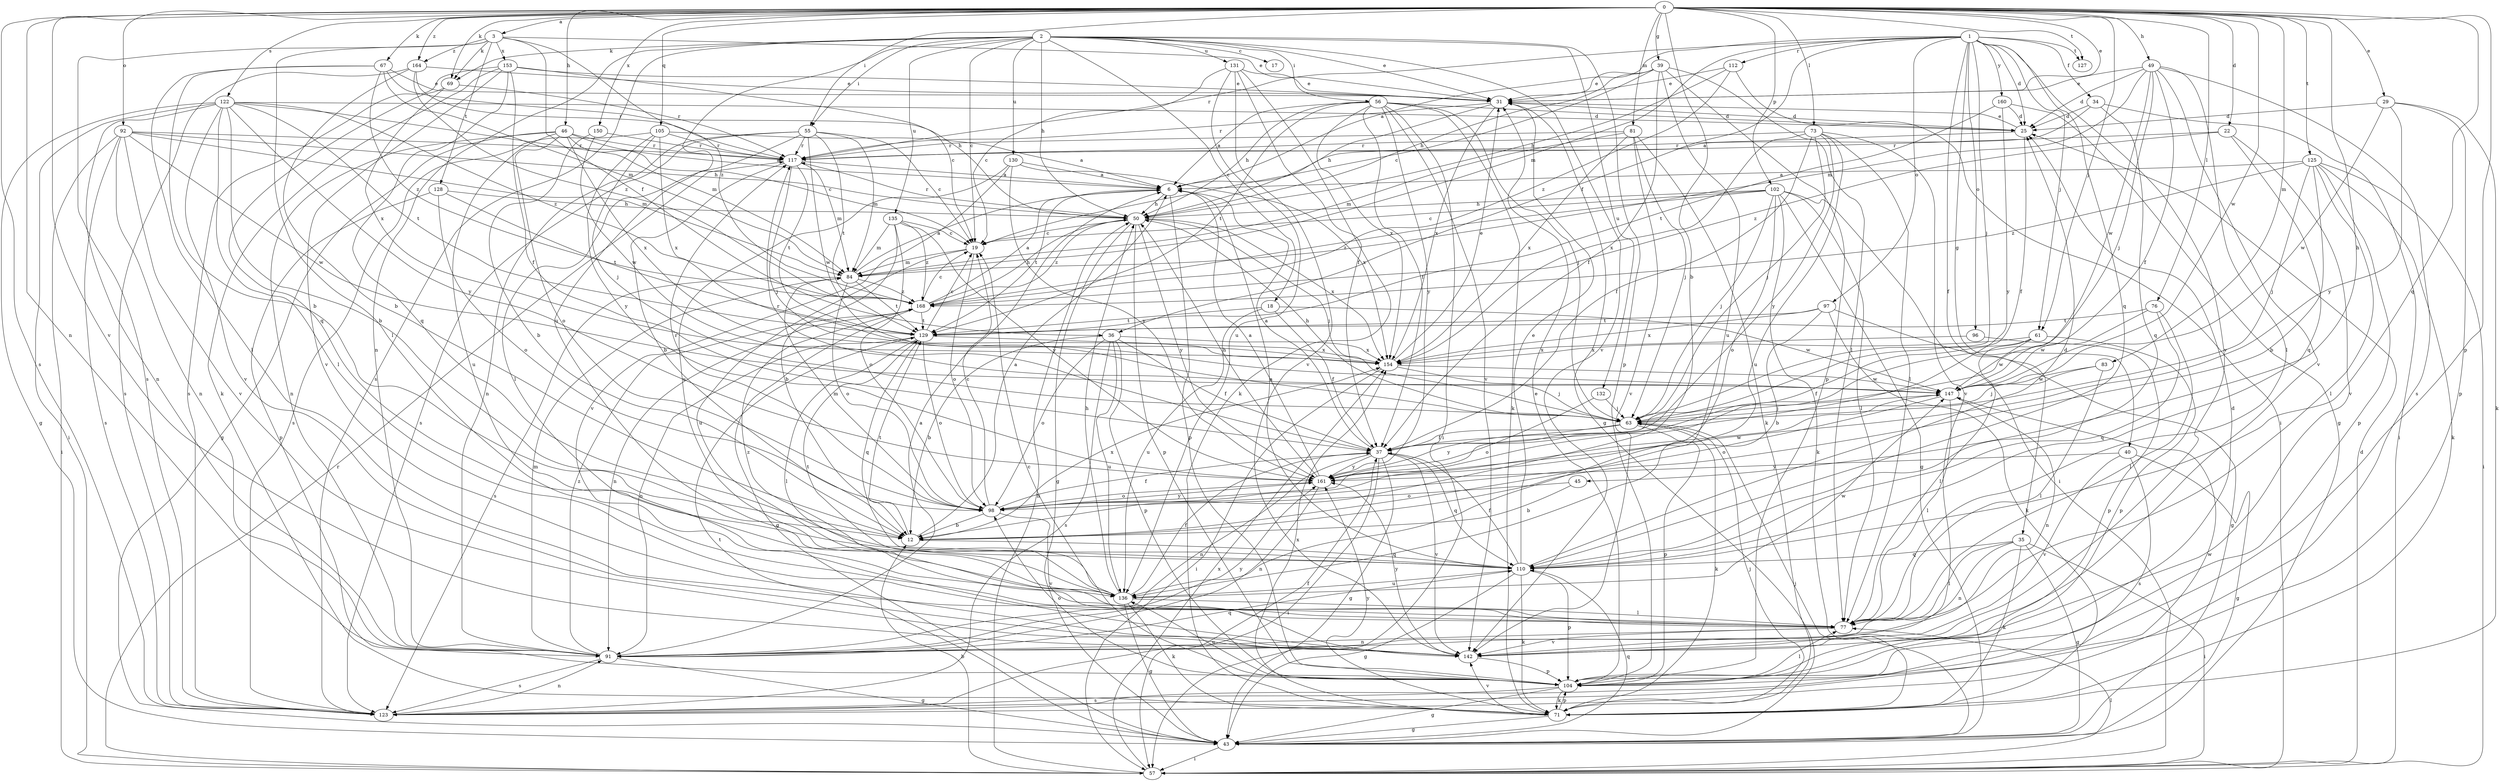 strict digraph  {
0;
1;
2;
3;
6;
12;
17;
18;
19;
22;
25;
29;
31;
34;
35;
36;
37;
39;
40;
43;
45;
46;
49;
50;
55;
56;
57;
61;
63;
67;
69;
71;
73;
76;
77;
81;
83;
84;
91;
92;
96;
97;
98;
102;
104;
105;
110;
112;
117;
122;
123;
125;
127;
128;
129;
130;
131;
132;
135;
136;
142;
147;
150;
153;
154;
160;
161;
164;
168;
0 -> 3  [label=a];
0 -> 12  [label=b];
0 -> 22  [label=d];
0 -> 29  [label=e];
0 -> 31  [label=e];
0 -> 39  [label=g];
0 -> 45  [label=h];
0 -> 46  [label=h];
0 -> 49  [label=h];
0 -> 55  [label=i];
0 -> 61  [label=j];
0 -> 67  [label=k];
0 -> 69  [label=k];
0 -> 73  [label=l];
0 -> 76  [label=l];
0 -> 81  [label=m];
0 -> 83  [label=m];
0 -> 91  [label=n];
0 -> 92  [label=o];
0 -> 102  [label=p];
0 -> 104  [label=p];
0 -> 105  [label=q];
0 -> 110  [label=q];
0 -> 122  [label=s];
0 -> 123  [label=s];
0 -> 125  [label=t];
0 -> 127  [label=t];
0 -> 142  [label=v];
0 -> 147  [label=w];
0 -> 150  [label=x];
0 -> 164  [label=z];
1 -> 6  [label=a];
1 -> 25  [label=d];
1 -> 34  [label=f];
1 -> 35  [label=f];
1 -> 36  [label=f];
1 -> 40  [label=g];
1 -> 61  [label=j];
1 -> 63  [label=j];
1 -> 84  [label=m];
1 -> 96  [label=o];
1 -> 97  [label=o];
1 -> 110  [label=q];
1 -> 112  [label=r];
1 -> 117  [label=r];
1 -> 127  [label=t];
1 -> 142  [label=v];
1 -> 160  [label=y];
2 -> 17  [label=c];
2 -> 18  [label=c];
2 -> 19  [label=c];
2 -> 31  [label=e];
2 -> 50  [label=h];
2 -> 55  [label=i];
2 -> 56  [label=i];
2 -> 69  [label=k];
2 -> 91  [label=n];
2 -> 104  [label=p];
2 -> 123  [label=s];
2 -> 130  [label=u];
2 -> 131  [label=u];
2 -> 132  [label=u];
2 -> 135  [label=u];
2 -> 136  [label=u];
2 -> 142  [label=v];
3 -> 31  [label=e];
3 -> 36  [label=f];
3 -> 69  [label=k];
3 -> 77  [label=l];
3 -> 123  [label=s];
3 -> 128  [label=t];
3 -> 153  [label=x];
3 -> 164  [label=z];
3 -> 168  [label=z];
6 -> 50  [label=h];
6 -> 104  [label=p];
6 -> 129  [label=t];
12 -> 6  [label=a];
12 -> 110  [label=q];
12 -> 129  [label=t];
12 -> 154  [label=x];
18 -> 37  [label=f];
18 -> 129  [label=t];
18 -> 136  [label=u];
18 -> 147  [label=w];
19 -> 84  [label=m];
19 -> 98  [label=o];
19 -> 136  [label=u];
22 -> 110  [label=q];
22 -> 117  [label=r];
22 -> 142  [label=v];
22 -> 168  [label=z];
25 -> 31  [label=e];
25 -> 37  [label=f];
25 -> 117  [label=r];
29 -> 25  [label=d];
29 -> 71  [label=k];
29 -> 104  [label=p];
29 -> 147  [label=w];
29 -> 161  [label=y];
31 -> 25  [label=d];
31 -> 43  [label=g];
31 -> 50  [label=h];
31 -> 117  [label=r];
31 -> 154  [label=x];
34 -> 6  [label=a];
34 -> 25  [label=d];
34 -> 57  [label=i];
34 -> 110  [label=q];
35 -> 43  [label=g];
35 -> 57  [label=i];
35 -> 71  [label=k];
35 -> 77  [label=l];
35 -> 91  [label=n];
35 -> 110  [label=q];
36 -> 12  [label=b];
36 -> 37  [label=f];
36 -> 98  [label=o];
36 -> 104  [label=p];
36 -> 123  [label=s];
36 -> 136  [label=u];
36 -> 154  [label=x];
37 -> 6  [label=a];
37 -> 43  [label=g];
37 -> 57  [label=i];
37 -> 91  [label=n];
37 -> 110  [label=q];
37 -> 117  [label=r];
37 -> 142  [label=v];
37 -> 161  [label=y];
39 -> 19  [label=c];
39 -> 31  [label=e];
39 -> 37  [label=f];
39 -> 50  [label=h];
39 -> 77  [label=l];
39 -> 104  [label=p];
39 -> 136  [label=u];
40 -> 43  [label=g];
40 -> 123  [label=s];
40 -> 142  [label=v];
40 -> 161  [label=y];
43 -> 57  [label=i];
43 -> 63  [label=j];
43 -> 110  [label=q];
43 -> 129  [label=t];
45 -> 12  [label=b];
45 -> 98  [label=o];
46 -> 6  [label=a];
46 -> 19  [label=c];
46 -> 43  [label=g];
46 -> 91  [label=n];
46 -> 98  [label=o];
46 -> 117  [label=r];
46 -> 136  [label=u];
46 -> 154  [label=x];
49 -> 25  [label=d];
49 -> 31  [label=e];
49 -> 37  [label=f];
49 -> 63  [label=j];
49 -> 77  [label=l];
49 -> 84  [label=m];
49 -> 123  [label=s];
49 -> 142  [label=v];
49 -> 147  [label=w];
50 -> 19  [label=c];
50 -> 43  [label=g];
50 -> 63  [label=j];
50 -> 104  [label=p];
50 -> 117  [label=r];
50 -> 154  [label=x];
50 -> 161  [label=y];
50 -> 168  [label=z];
55 -> 19  [label=c];
55 -> 77  [label=l];
55 -> 84  [label=m];
55 -> 91  [label=n];
55 -> 117  [label=r];
55 -> 123  [label=s];
55 -> 129  [label=t];
55 -> 147  [label=w];
56 -> 6  [label=a];
56 -> 25  [label=d];
56 -> 37  [label=f];
56 -> 50  [label=h];
56 -> 57  [label=i];
56 -> 63  [label=j];
56 -> 71  [label=k];
56 -> 129  [label=t];
56 -> 142  [label=v];
56 -> 154  [label=x];
56 -> 161  [label=y];
57 -> 12  [label=b];
57 -> 25  [label=d];
57 -> 50  [label=h];
57 -> 77  [label=l];
57 -> 117  [label=r];
57 -> 154  [label=x];
61 -> 37  [label=f];
61 -> 77  [label=l];
61 -> 104  [label=p];
61 -> 147  [label=w];
61 -> 154  [label=x];
63 -> 37  [label=f];
63 -> 50  [label=h];
63 -> 71  [label=k];
63 -> 104  [label=p];
63 -> 161  [label=y];
67 -> 12  [label=b];
67 -> 31  [label=e];
67 -> 50  [label=h];
67 -> 77  [label=l];
67 -> 84  [label=m];
67 -> 168  [label=z];
69 -> 110  [label=q];
69 -> 117  [label=r];
69 -> 154  [label=x];
71 -> 43  [label=g];
71 -> 63  [label=j];
71 -> 104  [label=p];
71 -> 142  [label=v];
71 -> 154  [label=x];
71 -> 161  [label=y];
73 -> 37  [label=f];
73 -> 63  [label=j];
73 -> 77  [label=l];
73 -> 117  [label=r];
73 -> 136  [label=u];
73 -> 142  [label=v];
73 -> 154  [label=x];
73 -> 161  [label=y];
76 -> 77  [label=l];
76 -> 110  [label=q];
76 -> 129  [label=t];
76 -> 147  [label=w];
77 -> 91  [label=n];
77 -> 142  [label=v];
81 -> 63  [label=j];
81 -> 71  [label=k];
81 -> 84  [label=m];
81 -> 117  [label=r];
81 -> 142  [label=v];
81 -> 154  [label=x];
83 -> 63  [label=j];
83 -> 77  [label=l];
83 -> 147  [label=w];
84 -> 6  [label=a];
84 -> 98  [label=o];
84 -> 123  [label=s];
84 -> 129  [label=t];
84 -> 168  [label=z];
91 -> 6  [label=a];
91 -> 43  [label=g];
91 -> 84  [label=m];
91 -> 110  [label=q];
91 -> 123  [label=s];
91 -> 161  [label=y];
91 -> 168  [label=z];
92 -> 50  [label=h];
92 -> 57  [label=i];
92 -> 84  [label=m];
92 -> 91  [label=n];
92 -> 117  [label=r];
92 -> 123  [label=s];
92 -> 142  [label=v];
92 -> 147  [label=w];
96 -> 104  [label=p];
96 -> 154  [label=x];
97 -> 12  [label=b];
97 -> 43  [label=g];
97 -> 71  [label=k];
97 -> 129  [label=t];
97 -> 154  [label=x];
98 -> 12  [label=b];
98 -> 19  [label=c];
98 -> 37  [label=f];
98 -> 84  [label=m];
98 -> 117  [label=r];
98 -> 142  [label=v];
98 -> 161  [label=y];
102 -> 19  [label=c];
102 -> 43  [label=g];
102 -> 50  [label=h];
102 -> 57  [label=i];
102 -> 63  [label=j];
102 -> 71  [label=k];
102 -> 77  [label=l];
102 -> 98  [label=o];
102 -> 168  [label=z];
104 -> 19  [label=c];
104 -> 25  [label=d];
104 -> 31  [label=e];
104 -> 43  [label=g];
104 -> 71  [label=k];
104 -> 77  [label=l];
104 -> 98  [label=o];
104 -> 123  [label=s];
104 -> 136  [label=u];
105 -> 6  [label=a];
105 -> 63  [label=j];
105 -> 117  [label=r];
105 -> 123  [label=s];
105 -> 154  [label=x];
105 -> 161  [label=y];
110 -> 6  [label=a];
110 -> 25  [label=d];
110 -> 31  [label=e];
110 -> 37  [label=f];
110 -> 43  [label=g];
110 -> 71  [label=k];
110 -> 104  [label=p];
110 -> 136  [label=u];
112 -> 31  [label=e];
112 -> 50  [label=h];
112 -> 57  [label=i];
112 -> 168  [label=z];
117 -> 6  [label=a];
117 -> 12  [label=b];
117 -> 63  [label=j];
117 -> 84  [label=m];
117 -> 129  [label=t];
122 -> 12  [label=b];
122 -> 25  [label=d];
122 -> 43  [label=g];
122 -> 57  [label=i];
122 -> 77  [label=l];
122 -> 84  [label=m];
122 -> 91  [label=n];
122 -> 129  [label=t];
122 -> 142  [label=v];
122 -> 161  [label=y];
122 -> 168  [label=z];
123 -> 37  [label=f];
123 -> 91  [label=n];
123 -> 147  [label=w];
125 -> 6  [label=a];
125 -> 12  [label=b];
125 -> 57  [label=i];
125 -> 63  [label=j];
125 -> 71  [label=k];
125 -> 77  [label=l];
125 -> 104  [label=p];
125 -> 168  [label=z];
128 -> 50  [label=h];
128 -> 98  [label=o];
128 -> 104  [label=p];
128 -> 129  [label=t];
129 -> 19  [label=c];
129 -> 77  [label=l];
129 -> 91  [label=n];
129 -> 98  [label=o];
129 -> 110  [label=q];
129 -> 154  [label=x];
130 -> 6  [label=a];
130 -> 136  [label=u];
130 -> 142  [label=v];
130 -> 154  [label=x];
130 -> 161  [label=y];
131 -> 19  [label=c];
131 -> 31  [label=e];
131 -> 37  [label=f];
131 -> 71  [label=k];
131 -> 136  [label=u];
131 -> 142  [label=v];
132 -> 63  [label=j];
132 -> 98  [label=o];
135 -> 12  [label=b];
135 -> 19  [label=c];
135 -> 84  [label=m];
135 -> 98  [label=o];
135 -> 161  [label=y];
135 -> 168  [label=z];
136 -> 37  [label=f];
136 -> 43  [label=g];
136 -> 50  [label=h];
136 -> 71  [label=k];
136 -> 77  [label=l];
136 -> 129  [label=t];
136 -> 147  [label=w];
136 -> 168  [label=z];
142 -> 104  [label=p];
142 -> 161  [label=y];
147 -> 63  [label=j];
147 -> 77  [label=l];
147 -> 91  [label=n];
147 -> 98  [label=o];
150 -> 12  [label=b];
150 -> 117  [label=r];
150 -> 147  [label=w];
153 -> 19  [label=c];
153 -> 31  [label=e];
153 -> 37  [label=f];
153 -> 71  [label=k];
153 -> 110  [label=q];
153 -> 123  [label=s];
153 -> 142  [label=v];
154 -> 31  [label=e];
154 -> 57  [label=i];
154 -> 63  [label=j];
154 -> 147  [label=w];
160 -> 25  [label=d];
160 -> 43  [label=g];
160 -> 129  [label=t];
160 -> 161  [label=y];
161 -> 6  [label=a];
161 -> 50  [label=h];
161 -> 91  [label=n];
161 -> 98  [label=o];
161 -> 147  [label=w];
164 -> 12  [label=b];
164 -> 31  [label=e];
164 -> 117  [label=r];
164 -> 123  [label=s];
164 -> 168  [label=z];
168 -> 6  [label=a];
168 -> 19  [label=c];
168 -> 43  [label=g];
168 -> 50  [label=h];
168 -> 91  [label=n];
168 -> 129  [label=t];
}
